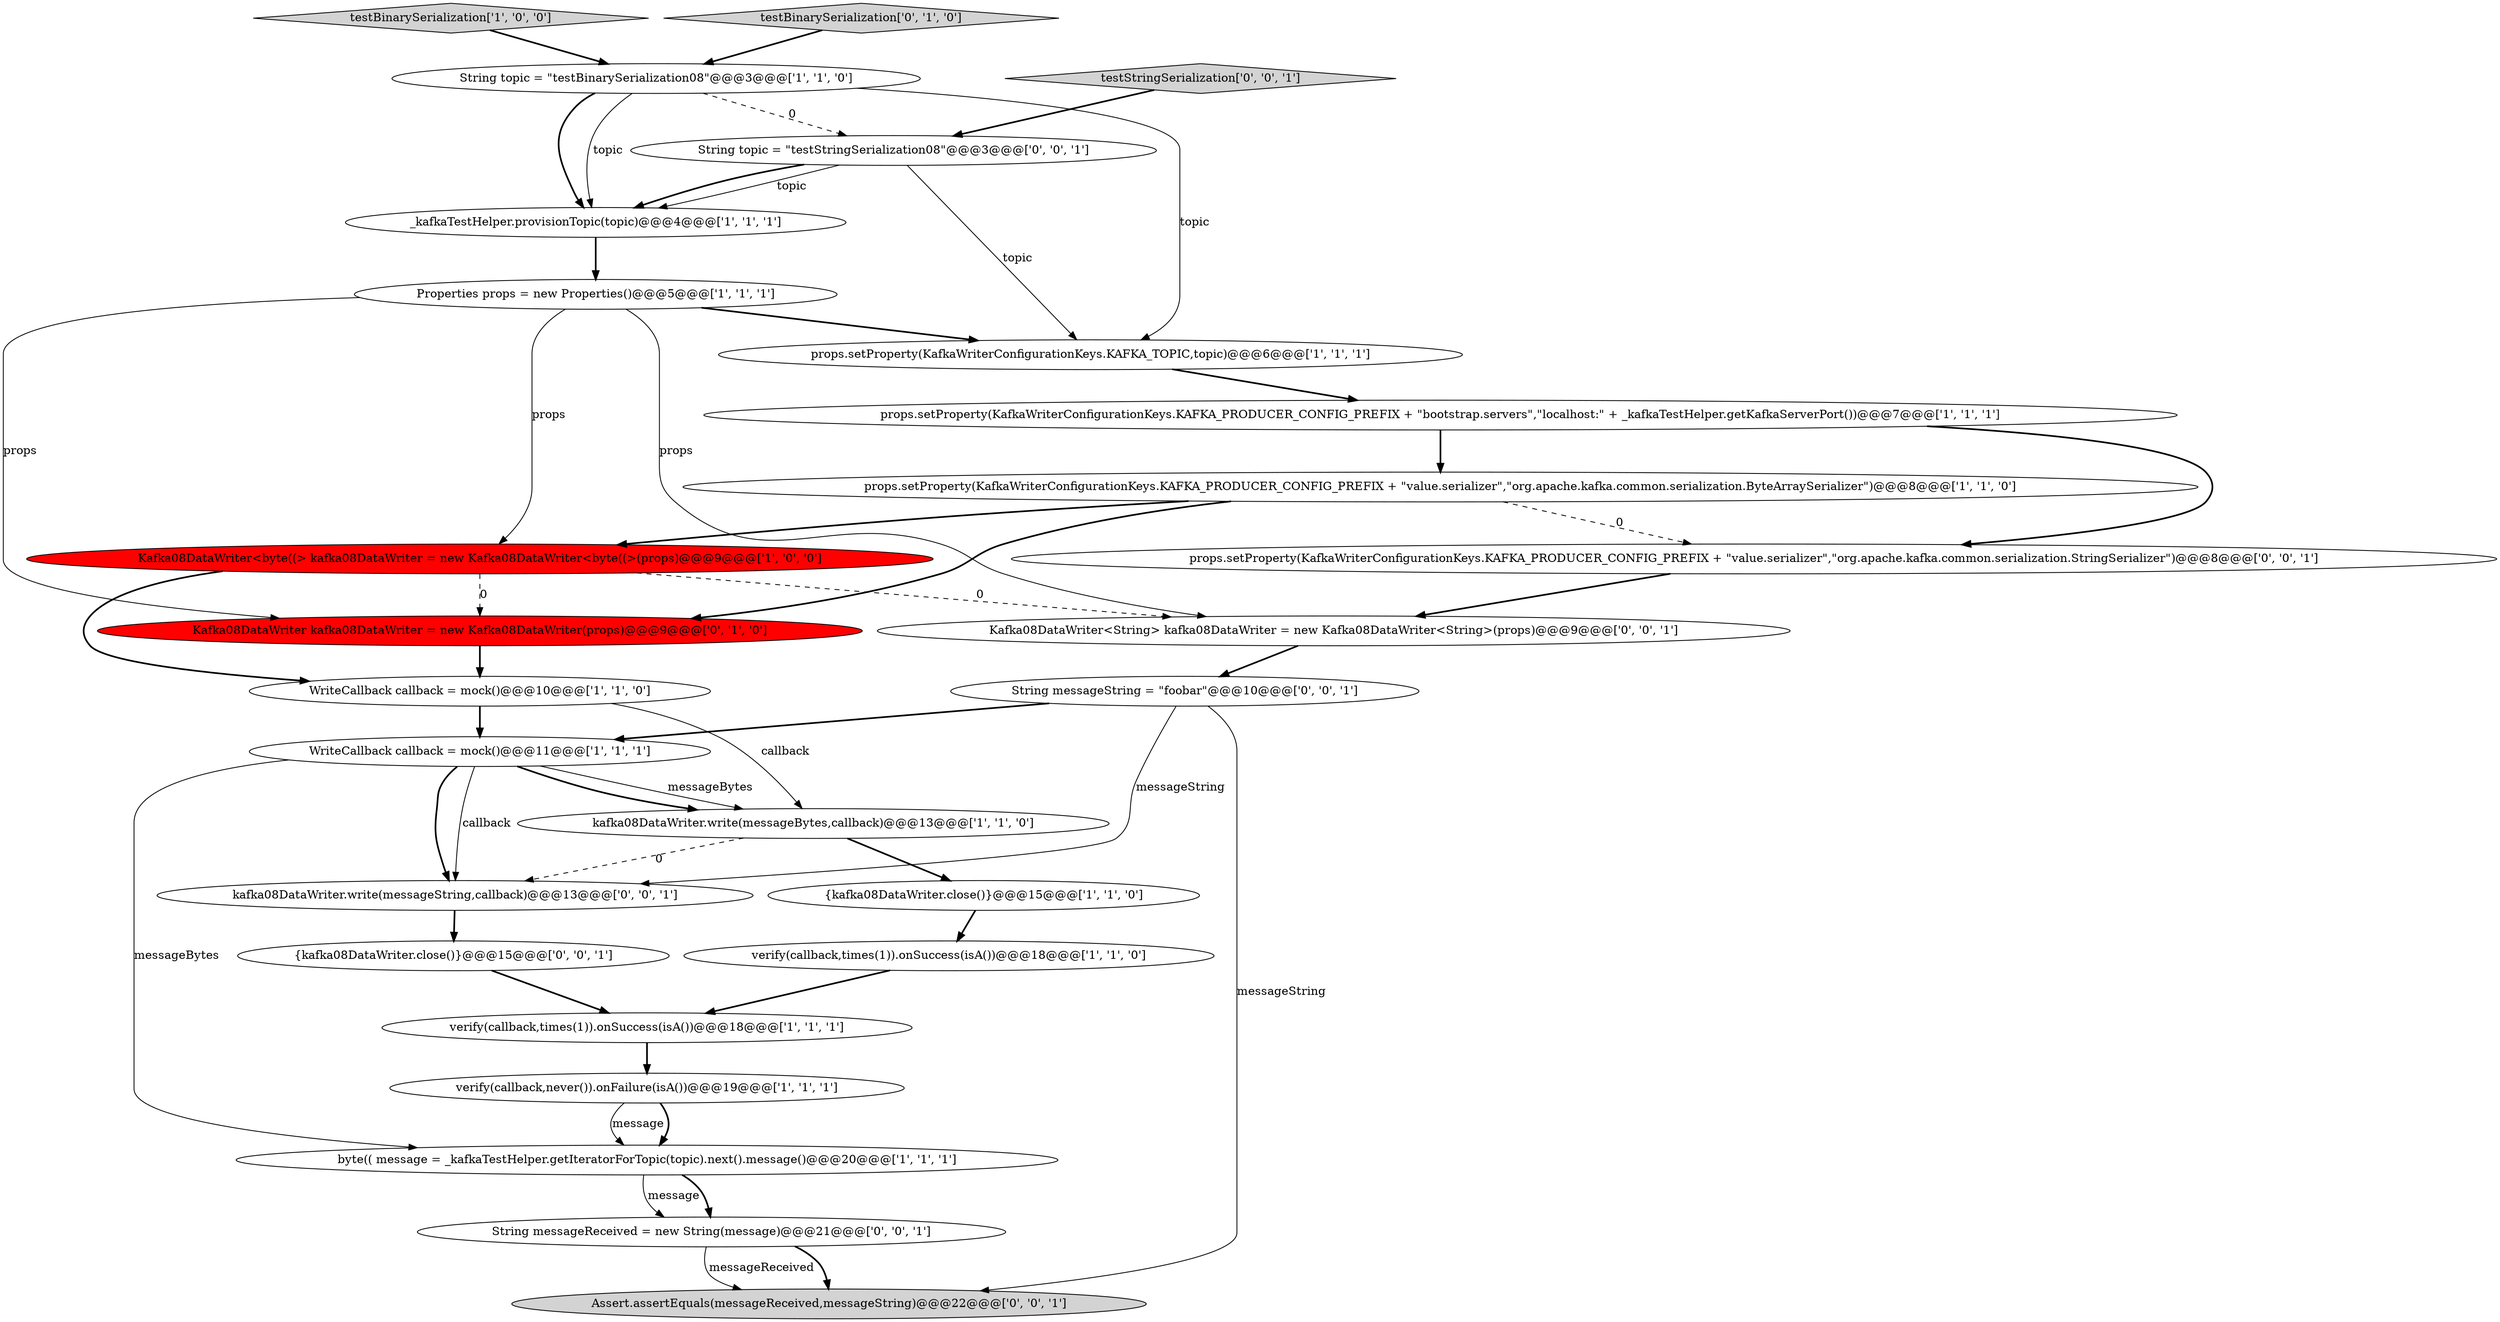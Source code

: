 digraph {
11 [style = filled, label = "Properties props = new Properties()@@@5@@@['1', '1', '1']", fillcolor = white, shape = ellipse image = "AAA0AAABBB1BBB"];
20 [style = filled, label = "testStringSerialization['0', '0', '1']", fillcolor = lightgray, shape = diamond image = "AAA0AAABBB3BBB"];
15 [style = filled, label = "WriteCallback callback = mock()@@@10@@@['1', '1', '0']", fillcolor = white, shape = ellipse image = "AAA0AAABBB1BBB"];
4 [style = filled, label = "{kafka08DataWriter.close()}@@@15@@@['1', '1', '0']", fillcolor = white, shape = ellipse image = "AAA0AAABBB1BBB"];
1 [style = filled, label = "verify(callback,times(1)).onSuccess(isA())@@@18@@@['1', '1', '0']", fillcolor = white, shape = ellipse image = "AAA0AAABBB1BBB"];
10 [style = filled, label = "verify(callback,never()).onFailure(isA())@@@19@@@['1', '1', '1']", fillcolor = white, shape = ellipse image = "AAA0AAABBB1BBB"];
6 [style = filled, label = "_kafkaTestHelper.provisionTopic(topic)@@@4@@@['1', '1', '1']", fillcolor = white, shape = ellipse image = "AAA0AAABBB1BBB"];
13 [style = filled, label = "byte(( message = _kafkaTestHelper.getIteratorForTopic(topic).next().message()@@@20@@@['1', '1', '1']", fillcolor = white, shape = ellipse image = "AAA0AAABBB1BBB"];
23 [style = filled, label = "props.setProperty(KafkaWriterConfigurationKeys.KAFKA_PRODUCER_CONFIG_PREFIX + \"value.serializer\",\"org.apache.kafka.common.serialization.StringSerializer\")@@@8@@@['0', '0', '1']", fillcolor = white, shape = ellipse image = "AAA0AAABBB3BBB"];
2 [style = filled, label = "testBinarySerialization['1', '0', '0']", fillcolor = lightgray, shape = diamond image = "AAA0AAABBB1BBB"];
25 [style = filled, label = "String messageString = \"foobar\"@@@10@@@['0', '0', '1']", fillcolor = white, shape = ellipse image = "AAA0AAABBB3BBB"];
16 [style = filled, label = "testBinarySerialization['0', '1', '0']", fillcolor = lightgray, shape = diamond image = "AAA0AAABBB2BBB"];
3 [style = filled, label = "String topic = \"testBinarySerialization08\"@@@3@@@['1', '1', '0']", fillcolor = white, shape = ellipse image = "AAA0AAABBB1BBB"];
19 [style = filled, label = "{kafka08DataWriter.close()}@@@15@@@['0', '0', '1']", fillcolor = white, shape = ellipse image = "AAA0AAABBB3BBB"];
17 [style = filled, label = "Kafka08DataWriter kafka08DataWriter = new Kafka08DataWriter(props)@@@9@@@['0', '1', '0']", fillcolor = red, shape = ellipse image = "AAA1AAABBB2BBB"];
14 [style = filled, label = "Kafka08DataWriter<byte((> kafka08DataWriter = new Kafka08DataWriter<byte((>(props)@@@9@@@['1', '0', '0']", fillcolor = red, shape = ellipse image = "AAA1AAABBB1BBB"];
22 [style = filled, label = "Assert.assertEquals(messageReceived,messageString)@@@22@@@['0', '0', '1']", fillcolor = lightgray, shape = ellipse image = "AAA0AAABBB3BBB"];
7 [style = filled, label = "props.setProperty(KafkaWriterConfigurationKeys.KAFKA_TOPIC,topic)@@@6@@@['1', '1', '1']", fillcolor = white, shape = ellipse image = "AAA0AAABBB1BBB"];
18 [style = filled, label = "String messageReceived = new String(message)@@@21@@@['0', '0', '1']", fillcolor = white, shape = ellipse image = "AAA0AAABBB3BBB"];
5 [style = filled, label = "verify(callback,times(1)).onSuccess(isA())@@@18@@@['1', '1', '1']", fillcolor = white, shape = ellipse image = "AAA0AAABBB1BBB"];
24 [style = filled, label = "String topic = \"testStringSerialization08\"@@@3@@@['0', '0', '1']", fillcolor = white, shape = ellipse image = "AAA0AAABBB3BBB"];
21 [style = filled, label = "kafka08DataWriter.write(messageString,callback)@@@13@@@['0', '0', '1']", fillcolor = white, shape = ellipse image = "AAA0AAABBB3BBB"];
9 [style = filled, label = "props.setProperty(KafkaWriterConfigurationKeys.KAFKA_PRODUCER_CONFIG_PREFIX + \"value.serializer\",\"org.apache.kafka.common.serialization.ByteArraySerializer\")@@@8@@@['1', '1', '0']", fillcolor = white, shape = ellipse image = "AAA0AAABBB1BBB"];
26 [style = filled, label = "Kafka08DataWriter<String> kafka08DataWriter = new Kafka08DataWriter<String>(props)@@@9@@@['0', '0', '1']", fillcolor = white, shape = ellipse image = "AAA0AAABBB3BBB"];
0 [style = filled, label = "props.setProperty(KafkaWriterConfigurationKeys.KAFKA_PRODUCER_CONFIG_PREFIX + \"bootstrap.servers\",\"localhost:\" + _kafkaTestHelper.getKafkaServerPort())@@@7@@@['1', '1', '1']", fillcolor = white, shape = ellipse image = "AAA0AAABBB1BBB"];
12 [style = filled, label = "kafka08DataWriter.write(messageBytes,callback)@@@13@@@['1', '1', '0']", fillcolor = white, shape = ellipse image = "AAA0AAABBB1BBB"];
8 [style = filled, label = "WriteCallback callback = mock()@@@11@@@['1', '1', '1']", fillcolor = white, shape = ellipse image = "AAA0AAABBB1BBB"];
1->5 [style = bold, label=""];
15->12 [style = solid, label="callback"];
5->10 [style = bold, label=""];
16->3 [style = bold, label=""];
0->9 [style = bold, label=""];
21->19 [style = bold, label=""];
3->7 [style = solid, label="topic"];
2->3 [style = bold, label=""];
26->25 [style = bold, label=""];
3->24 [style = dashed, label="0"];
23->26 [style = bold, label=""];
3->6 [style = bold, label=""];
9->17 [style = bold, label=""];
7->0 [style = bold, label=""];
24->7 [style = solid, label="topic"];
11->26 [style = solid, label="props"];
9->23 [style = dashed, label="0"];
12->21 [style = dashed, label="0"];
14->26 [style = dashed, label="0"];
19->5 [style = bold, label=""];
24->6 [style = solid, label="topic"];
18->22 [style = bold, label=""];
0->23 [style = bold, label=""];
3->6 [style = solid, label="topic"];
12->4 [style = bold, label=""];
10->13 [style = bold, label=""];
11->14 [style = solid, label="props"];
25->21 [style = solid, label="messageString"];
6->11 [style = bold, label=""];
11->7 [style = bold, label=""];
8->12 [style = solid, label="messageBytes"];
9->14 [style = bold, label=""];
8->12 [style = bold, label=""];
17->15 [style = bold, label=""];
8->21 [style = bold, label=""];
14->17 [style = dashed, label="0"];
11->17 [style = solid, label="props"];
14->15 [style = bold, label=""];
4->1 [style = bold, label=""];
25->8 [style = bold, label=""];
8->21 [style = solid, label="callback"];
20->24 [style = bold, label=""];
24->6 [style = bold, label=""];
13->18 [style = solid, label="message"];
8->13 [style = solid, label="messageBytes"];
15->8 [style = bold, label=""];
10->13 [style = solid, label="message"];
13->18 [style = bold, label=""];
25->22 [style = solid, label="messageString"];
18->22 [style = solid, label="messageReceived"];
}
